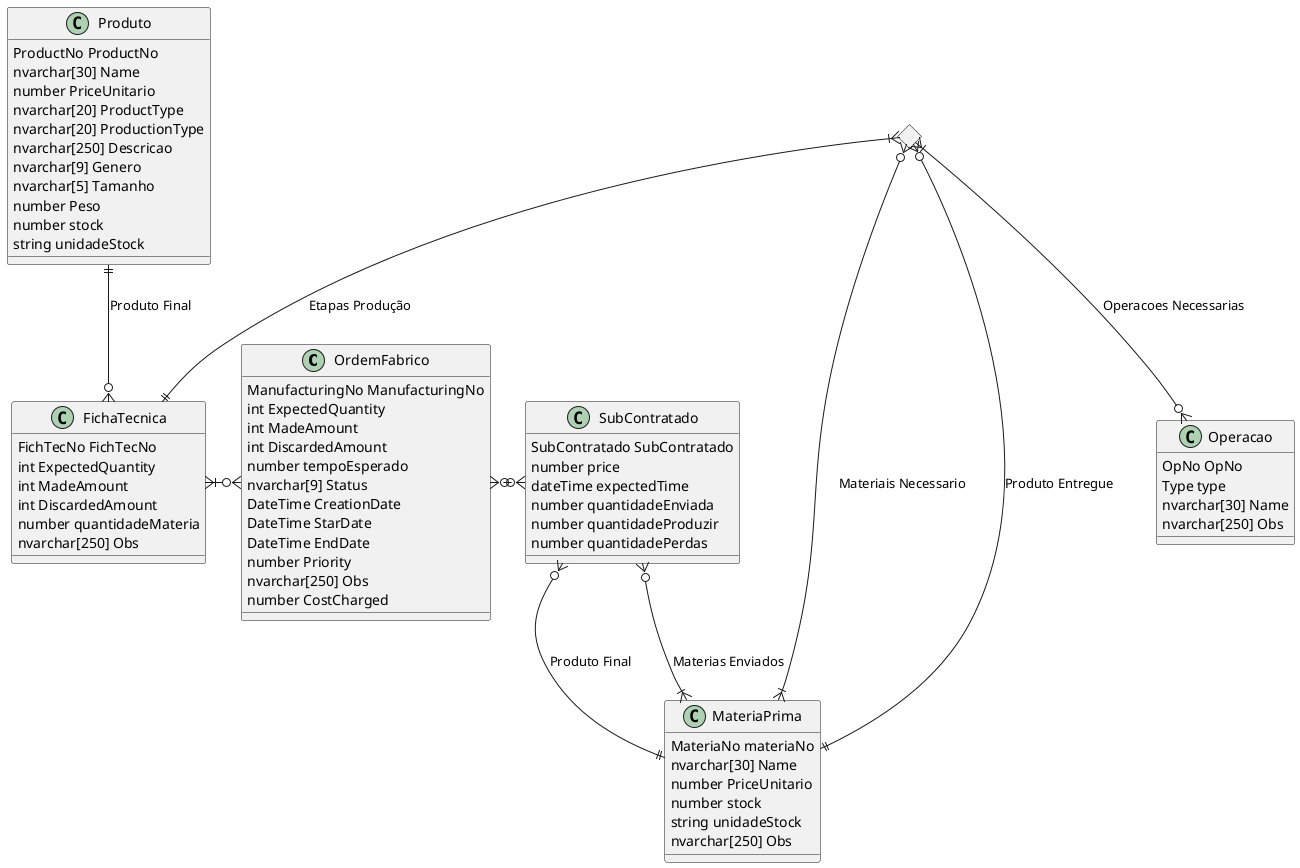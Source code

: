 @startuml tableBD

/'
!Meter realções ternarias
!Ligação da ORdem de Fabrico e Produto mal, o que liga é a ficha Tecnica
'/

class OrdemFabrico {
    ManufacturingNo ManufacturingNo
    int ExpectedQuantity
    int MadeAmount
    int DiscardedAmount
    number tempoEsperado
    nvarchar[9] Status 
    DateTime CreationDate
    DateTime StarDate
    DateTime EndDate
    number Priority
    nvarchar[250] Obs
    number CostCharged
}   

class Produto {
    ProductNo ProductNo
    nvarchar[30] Name 
    number PriceUnitario 
    nvarchar[20] ProductType
    nvarchar[20] ProductionType
    nvarchar[250] Descricao
    nvarchar[9] Genero
    nvarchar[5] Tamanho
    number Peso
    number stock 
    string unidadeStock
}

class MateriaPrima {
    MateriaNo materiaNo
    nvarchar[30] Name 
    number PriceUnitario
    number stock 
    string unidadeStock
    nvarchar[250] Obs
}

class FichaTecnica {
    FichTecNo FichTecNo  
        int ExpectedQuantity
    int MadeAmount
    int DiscardedAmount
    number quantidadeMateria  
    nvarchar[250] Obs
}

class Operacao {
    OpNo OpNo 
    Type type 
    nvarchar[30] Name 
    nvarchar[250] Obs
}

class SubContratado {
    SubContratado SubContratado
    number price 
    dateTime expectedTime 
    number quantidadeEnviada
    number quantidadeProduzir
    number quantidadePerdas
}

<> EtapaProducao
/'
Relacionamento Etapa Producao
'/
EtapaProducao }|--|| FichaTecnica: Etapas Produção
EtapaProducao }|--o{ Operacao: Operacoes Necessarias
EtapaProducao }o--|{ MateriaPrima: Materiais Necessario
EtapaProducao }o--|| MateriaPrima: Produto Entregue

/'
FichaTecnica }o--|{ MateriaPrima: Utiliza(do)
'/
FichaTecnica }|-o{ OrdemFabrico

/'
Relacionamentos do Produto
'/
Produto ||--o{ FichaTecnica: Produto Final

/'
Relacionamento Ordem Fabrico
'/
OrdemFabrico }o-o{ SubContratado

/'
Relacionamento SubContrato
'/
SubContratado }o--|| MateriaPrima: Produto Final
SubContratado }o--|{ MateriaPrima: Materias Enviados
@enduml